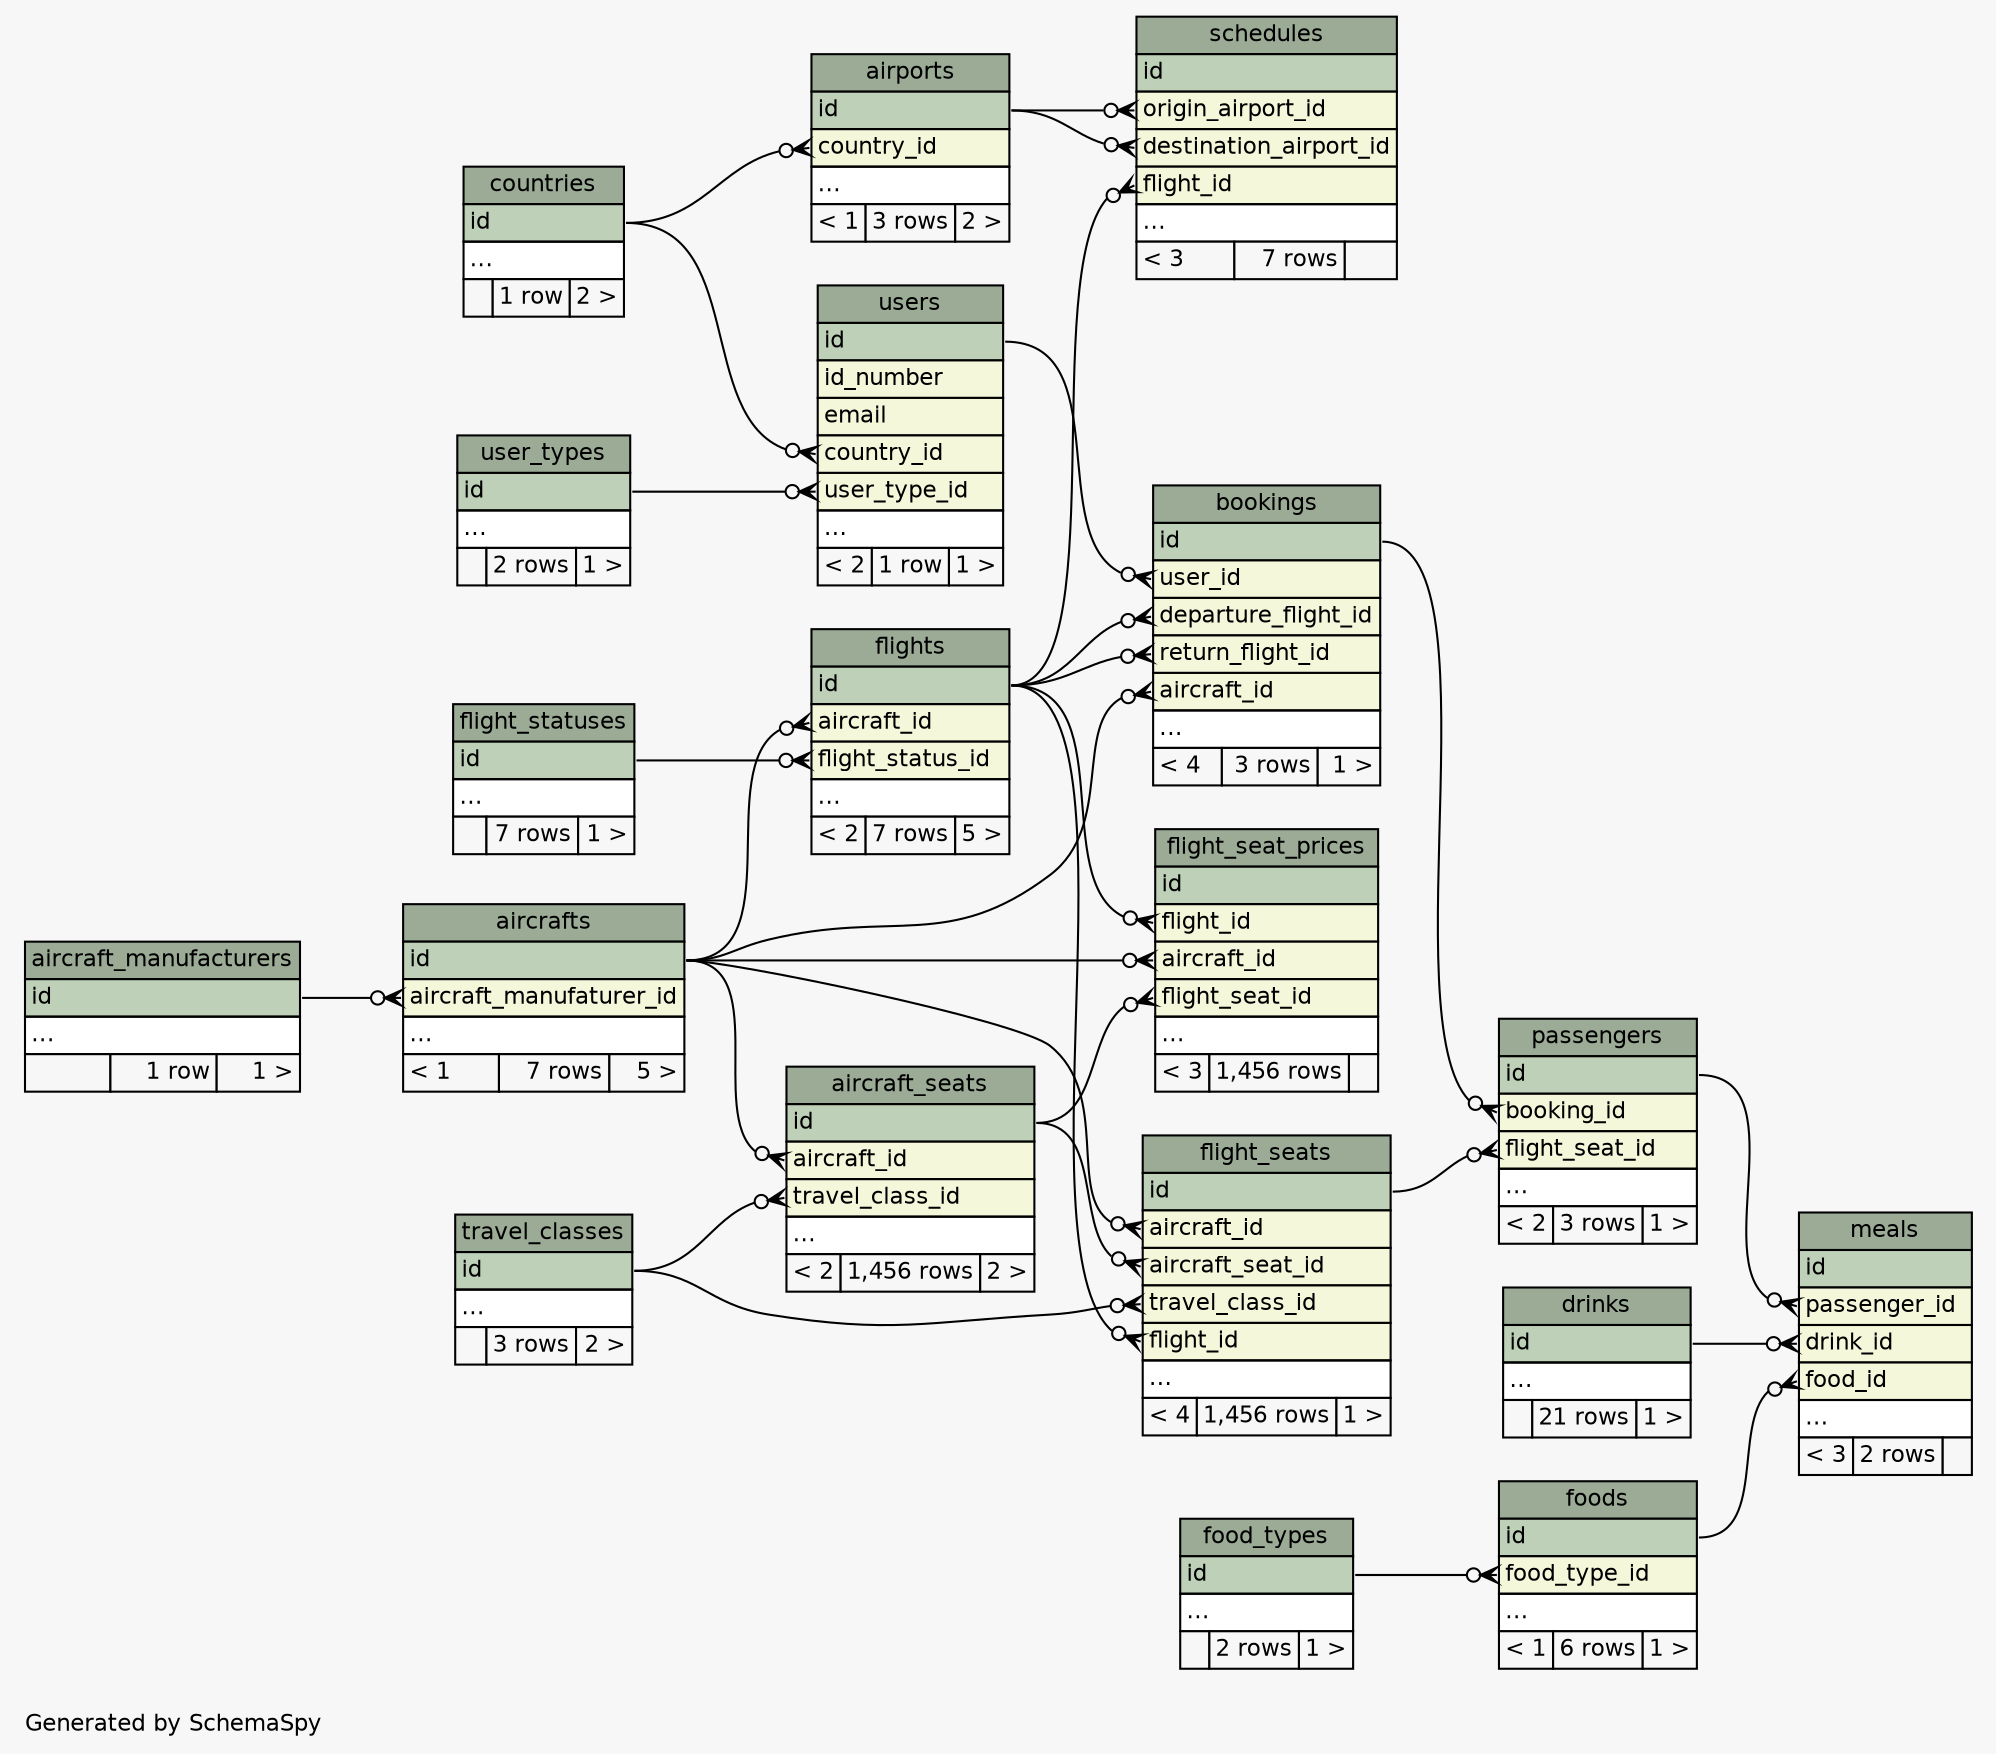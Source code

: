// dot 2.38.0 on Linux 4.8.0-49-generic
// SchemaSpy rev 590
digraph "compactRelationshipsDiagram" {
  graph [
    rankdir="RL"
    bgcolor="#f7f7f7"
    label="\nGenerated by SchemaSpy"
    labeljust="l"
    nodesep="0.18"
    ranksep="0.46"
    fontname="Helvetica"
    fontsize="11"
  ];
  node [
    fontname="Helvetica"
    fontsize="11"
    shape="plaintext"
  ];
  edge [
    arrowsize="0.8"
  ];
  "aircraft_manufacturers" [
    label=<
    <TABLE BORDER="0" CELLBORDER="1" CELLSPACING="0" BGCOLOR="#ffffff">
      <TR><TD COLSPAN="3" BGCOLOR="#9bab96" ALIGN="CENTER">aircraft_manufacturers</TD></TR>
      <TR><TD PORT="id" COLSPAN="3" BGCOLOR="#bed1b8" ALIGN="LEFT">id</TD></TR>
      <TR><TD PORT="elipses" COLSPAN="3" ALIGN="LEFT">...</TD></TR>
      <TR><TD ALIGN="LEFT" BGCOLOR="#f7f7f7">  </TD><TD ALIGN="RIGHT" BGCOLOR="#f7f7f7">1 row</TD><TD ALIGN="RIGHT" BGCOLOR="#f7f7f7">1 &gt;</TD></TR>
    </TABLE>>
    URL="tables/aircraft_manufacturers.html"
    tooltip="aircraft_manufacturers"
  ];
  "aircraft_seats" [
    label=<
    <TABLE BORDER="0" CELLBORDER="1" CELLSPACING="0" BGCOLOR="#ffffff">
      <TR><TD COLSPAN="3" BGCOLOR="#9bab96" ALIGN="CENTER">aircraft_seats</TD></TR>
      <TR><TD PORT="id" COLSPAN="3" BGCOLOR="#bed1b8" ALIGN="LEFT">id</TD></TR>
      <TR><TD PORT="aircraft_id" COLSPAN="3" BGCOLOR="#f4f7da" ALIGN="LEFT">aircraft_id</TD></TR>
      <TR><TD PORT="travel_class_id" COLSPAN="3" BGCOLOR="#f4f7da" ALIGN="LEFT">travel_class_id</TD></TR>
      <TR><TD PORT="elipses" COLSPAN="3" ALIGN="LEFT">...</TD></TR>
      <TR><TD ALIGN="LEFT" BGCOLOR="#f7f7f7">&lt; 2</TD><TD ALIGN="RIGHT" BGCOLOR="#f7f7f7">1,456 rows</TD><TD ALIGN="RIGHT" BGCOLOR="#f7f7f7">2 &gt;</TD></TR>
    </TABLE>>
    URL="tables/aircraft_seats.html"
    tooltip="aircraft_seats"
  ];
  "aircrafts" [
    label=<
    <TABLE BORDER="0" CELLBORDER="1" CELLSPACING="0" BGCOLOR="#ffffff">
      <TR><TD COLSPAN="3" BGCOLOR="#9bab96" ALIGN="CENTER">aircrafts</TD></TR>
      <TR><TD PORT="id" COLSPAN="3" BGCOLOR="#bed1b8" ALIGN="LEFT">id</TD></TR>
      <TR><TD PORT="aircraft_manufaturer_id" COLSPAN="3" BGCOLOR="#f4f7da" ALIGN="LEFT">aircraft_manufaturer_id</TD></TR>
      <TR><TD PORT="elipses" COLSPAN="3" ALIGN="LEFT">...</TD></TR>
      <TR><TD ALIGN="LEFT" BGCOLOR="#f7f7f7">&lt; 1</TD><TD ALIGN="RIGHT" BGCOLOR="#f7f7f7">7 rows</TD><TD ALIGN="RIGHT" BGCOLOR="#f7f7f7">5 &gt;</TD></TR>
    </TABLE>>
    URL="tables/aircrafts.html"
    tooltip="aircrafts"
  ];
  "airports" [
    label=<
    <TABLE BORDER="0" CELLBORDER="1" CELLSPACING="0" BGCOLOR="#ffffff">
      <TR><TD COLSPAN="3" BGCOLOR="#9bab96" ALIGN="CENTER">airports</TD></TR>
      <TR><TD PORT="id" COLSPAN="3" BGCOLOR="#bed1b8" ALIGN="LEFT">id</TD></TR>
      <TR><TD PORT="country_id" COLSPAN="3" BGCOLOR="#f4f7da" ALIGN="LEFT">country_id</TD></TR>
      <TR><TD PORT="elipses" COLSPAN="3" ALIGN="LEFT">...</TD></TR>
      <TR><TD ALIGN="LEFT" BGCOLOR="#f7f7f7">&lt; 1</TD><TD ALIGN="RIGHT" BGCOLOR="#f7f7f7">3 rows</TD><TD ALIGN="RIGHT" BGCOLOR="#f7f7f7">2 &gt;</TD></TR>
    </TABLE>>
    URL="tables/airports.html"
    tooltip="airports"
  ];
  "bookings" [
    label=<
    <TABLE BORDER="0" CELLBORDER="1" CELLSPACING="0" BGCOLOR="#ffffff">
      <TR><TD COLSPAN="3" BGCOLOR="#9bab96" ALIGN="CENTER">bookings</TD></TR>
      <TR><TD PORT="id" COLSPAN="3" BGCOLOR="#bed1b8" ALIGN="LEFT">id</TD></TR>
      <TR><TD PORT="user_id" COLSPAN="3" BGCOLOR="#f4f7da" ALIGN="LEFT">user_id</TD></TR>
      <TR><TD PORT="departure_flight_id" COLSPAN="3" BGCOLOR="#f4f7da" ALIGN="LEFT">departure_flight_id</TD></TR>
      <TR><TD PORT="return_flight_id" COLSPAN="3" BGCOLOR="#f4f7da" ALIGN="LEFT">return_flight_id</TD></TR>
      <TR><TD PORT="aircraft_id" COLSPAN="3" BGCOLOR="#f4f7da" ALIGN="LEFT">aircraft_id</TD></TR>
      <TR><TD PORT="elipses" COLSPAN="3" ALIGN="LEFT">...</TD></TR>
      <TR><TD ALIGN="LEFT" BGCOLOR="#f7f7f7">&lt; 4</TD><TD ALIGN="RIGHT" BGCOLOR="#f7f7f7">3 rows</TD><TD ALIGN="RIGHT" BGCOLOR="#f7f7f7">1 &gt;</TD></TR>
    </TABLE>>
    URL="tables/bookings.html"
    tooltip="bookings"
  ];
  "countries" [
    label=<
    <TABLE BORDER="0" CELLBORDER="1" CELLSPACING="0" BGCOLOR="#ffffff">
      <TR><TD COLSPAN="3" BGCOLOR="#9bab96" ALIGN="CENTER">countries</TD></TR>
      <TR><TD PORT="id" COLSPAN="3" BGCOLOR="#bed1b8" ALIGN="LEFT">id</TD></TR>
      <TR><TD PORT="elipses" COLSPAN="3" ALIGN="LEFT">...</TD></TR>
      <TR><TD ALIGN="LEFT" BGCOLOR="#f7f7f7">  </TD><TD ALIGN="RIGHT" BGCOLOR="#f7f7f7">1 row</TD><TD ALIGN="RIGHT" BGCOLOR="#f7f7f7">2 &gt;</TD></TR>
    </TABLE>>
    URL="tables/countries.html"
    tooltip="countries"
  ];
  "drinks" [
    label=<
    <TABLE BORDER="0" CELLBORDER="1" CELLSPACING="0" BGCOLOR="#ffffff">
      <TR><TD COLSPAN="3" BGCOLOR="#9bab96" ALIGN="CENTER">drinks</TD></TR>
      <TR><TD PORT="id" COLSPAN="3" BGCOLOR="#bed1b8" ALIGN="LEFT">id</TD></TR>
      <TR><TD PORT="elipses" COLSPAN="3" ALIGN="LEFT">...</TD></TR>
      <TR><TD ALIGN="LEFT" BGCOLOR="#f7f7f7">  </TD><TD ALIGN="RIGHT" BGCOLOR="#f7f7f7">21 rows</TD><TD ALIGN="RIGHT" BGCOLOR="#f7f7f7">1 &gt;</TD></TR>
    </TABLE>>
    URL="tables/drinks.html"
    tooltip="drinks"
  ];
  "flight_seat_prices" [
    label=<
    <TABLE BORDER="0" CELLBORDER="1" CELLSPACING="0" BGCOLOR="#ffffff">
      <TR><TD COLSPAN="3" BGCOLOR="#9bab96" ALIGN="CENTER">flight_seat_prices</TD></TR>
      <TR><TD PORT="id" COLSPAN="3" BGCOLOR="#bed1b8" ALIGN="LEFT">id</TD></TR>
      <TR><TD PORT="flight_id" COLSPAN="3" BGCOLOR="#f4f7da" ALIGN="LEFT">flight_id</TD></TR>
      <TR><TD PORT="aircraft_id" COLSPAN="3" BGCOLOR="#f4f7da" ALIGN="LEFT">aircraft_id</TD></TR>
      <TR><TD PORT="flight_seat_id" COLSPAN="3" BGCOLOR="#f4f7da" ALIGN="LEFT">flight_seat_id</TD></TR>
      <TR><TD PORT="elipses" COLSPAN="3" ALIGN="LEFT">...</TD></TR>
      <TR><TD ALIGN="LEFT" BGCOLOR="#f7f7f7">&lt; 3</TD><TD ALIGN="RIGHT" BGCOLOR="#f7f7f7">1,456 rows</TD><TD ALIGN="RIGHT" BGCOLOR="#f7f7f7">  </TD></TR>
    </TABLE>>
    URL="tables/flight_seat_prices.html"
    tooltip="flight_seat_prices"
  ];
  "flight_seats" [
    label=<
    <TABLE BORDER="0" CELLBORDER="1" CELLSPACING="0" BGCOLOR="#ffffff">
      <TR><TD COLSPAN="3" BGCOLOR="#9bab96" ALIGN="CENTER">flight_seats</TD></TR>
      <TR><TD PORT="id" COLSPAN="3" BGCOLOR="#bed1b8" ALIGN="LEFT">id</TD></TR>
      <TR><TD PORT="aircraft_id" COLSPAN="3" BGCOLOR="#f4f7da" ALIGN="LEFT">aircraft_id</TD></TR>
      <TR><TD PORT="aircraft_seat_id" COLSPAN="3" BGCOLOR="#f4f7da" ALIGN="LEFT">aircraft_seat_id</TD></TR>
      <TR><TD PORT="travel_class_id" COLSPAN="3" BGCOLOR="#f4f7da" ALIGN="LEFT">travel_class_id</TD></TR>
      <TR><TD PORT="flight_id" COLSPAN="3" BGCOLOR="#f4f7da" ALIGN="LEFT">flight_id</TD></TR>
      <TR><TD PORT="elipses" COLSPAN="3" ALIGN="LEFT">...</TD></TR>
      <TR><TD ALIGN="LEFT" BGCOLOR="#f7f7f7">&lt; 4</TD><TD ALIGN="RIGHT" BGCOLOR="#f7f7f7">1,456 rows</TD><TD ALIGN="RIGHT" BGCOLOR="#f7f7f7">1 &gt;</TD></TR>
    </TABLE>>
    URL="tables/flight_seats.html"
    tooltip="flight_seats"
  ];
  "flight_statuses" [
    label=<
    <TABLE BORDER="0" CELLBORDER="1" CELLSPACING="0" BGCOLOR="#ffffff">
      <TR><TD COLSPAN="3" BGCOLOR="#9bab96" ALIGN="CENTER">flight_statuses</TD></TR>
      <TR><TD PORT="id" COLSPAN="3" BGCOLOR="#bed1b8" ALIGN="LEFT">id</TD></TR>
      <TR><TD PORT="elipses" COLSPAN="3" ALIGN="LEFT">...</TD></TR>
      <TR><TD ALIGN="LEFT" BGCOLOR="#f7f7f7">  </TD><TD ALIGN="RIGHT" BGCOLOR="#f7f7f7">7 rows</TD><TD ALIGN="RIGHT" BGCOLOR="#f7f7f7">1 &gt;</TD></TR>
    </TABLE>>
    URL="tables/flight_statuses.html"
    tooltip="flight_statuses"
  ];
  "flights" [
    label=<
    <TABLE BORDER="0" CELLBORDER="1" CELLSPACING="0" BGCOLOR="#ffffff">
      <TR><TD COLSPAN="3" BGCOLOR="#9bab96" ALIGN="CENTER">flights</TD></TR>
      <TR><TD PORT="id" COLSPAN="3" BGCOLOR="#bed1b8" ALIGN="LEFT">id</TD></TR>
      <TR><TD PORT="aircraft_id" COLSPAN="3" BGCOLOR="#f4f7da" ALIGN="LEFT">aircraft_id</TD></TR>
      <TR><TD PORT="flight_status_id" COLSPAN="3" BGCOLOR="#f4f7da" ALIGN="LEFT">flight_status_id</TD></TR>
      <TR><TD PORT="elipses" COLSPAN="3" ALIGN="LEFT">...</TD></TR>
      <TR><TD ALIGN="LEFT" BGCOLOR="#f7f7f7">&lt; 2</TD><TD ALIGN="RIGHT" BGCOLOR="#f7f7f7">7 rows</TD><TD ALIGN="RIGHT" BGCOLOR="#f7f7f7">5 &gt;</TD></TR>
    </TABLE>>
    URL="tables/flights.html"
    tooltip="flights"
  ];
  "food_types" [
    label=<
    <TABLE BORDER="0" CELLBORDER="1" CELLSPACING="0" BGCOLOR="#ffffff">
      <TR><TD COLSPAN="3" BGCOLOR="#9bab96" ALIGN="CENTER">food_types</TD></TR>
      <TR><TD PORT="id" COLSPAN="3" BGCOLOR="#bed1b8" ALIGN="LEFT">id</TD></TR>
      <TR><TD PORT="elipses" COLSPAN="3" ALIGN="LEFT">...</TD></TR>
      <TR><TD ALIGN="LEFT" BGCOLOR="#f7f7f7">  </TD><TD ALIGN="RIGHT" BGCOLOR="#f7f7f7">2 rows</TD><TD ALIGN="RIGHT" BGCOLOR="#f7f7f7">1 &gt;</TD></TR>
    </TABLE>>
    URL="tables/food_types.html"
    tooltip="food_types"
  ];
  "foods" [
    label=<
    <TABLE BORDER="0" CELLBORDER="1" CELLSPACING="0" BGCOLOR="#ffffff">
      <TR><TD COLSPAN="3" BGCOLOR="#9bab96" ALIGN="CENTER">foods</TD></TR>
      <TR><TD PORT="id" COLSPAN="3" BGCOLOR="#bed1b8" ALIGN="LEFT">id</TD></TR>
      <TR><TD PORT="food_type_id" COLSPAN="3" BGCOLOR="#f4f7da" ALIGN="LEFT">food_type_id</TD></TR>
      <TR><TD PORT="elipses" COLSPAN="3" ALIGN="LEFT">...</TD></TR>
      <TR><TD ALIGN="LEFT" BGCOLOR="#f7f7f7">&lt; 1</TD><TD ALIGN="RIGHT" BGCOLOR="#f7f7f7">6 rows</TD><TD ALIGN="RIGHT" BGCOLOR="#f7f7f7">1 &gt;</TD></TR>
    </TABLE>>
    URL="tables/foods.html"
    tooltip="foods"
  ];
  "meals" [
    label=<
    <TABLE BORDER="0" CELLBORDER="1" CELLSPACING="0" BGCOLOR="#ffffff">
      <TR><TD COLSPAN="3" BGCOLOR="#9bab96" ALIGN="CENTER">meals</TD></TR>
      <TR><TD PORT="id" COLSPAN="3" BGCOLOR="#bed1b8" ALIGN="LEFT">id</TD></TR>
      <TR><TD PORT="passenger_id" COLSPAN="3" BGCOLOR="#f4f7da" ALIGN="LEFT">passenger_id</TD></TR>
      <TR><TD PORT="drink_id" COLSPAN="3" BGCOLOR="#f4f7da" ALIGN="LEFT">drink_id</TD></TR>
      <TR><TD PORT="food_id" COLSPAN="3" BGCOLOR="#f4f7da" ALIGN="LEFT">food_id</TD></TR>
      <TR><TD PORT="elipses" COLSPAN="3" ALIGN="LEFT">...</TD></TR>
      <TR><TD ALIGN="LEFT" BGCOLOR="#f7f7f7">&lt; 3</TD><TD ALIGN="RIGHT" BGCOLOR="#f7f7f7">2 rows</TD><TD ALIGN="RIGHT" BGCOLOR="#f7f7f7">  </TD></TR>
    </TABLE>>
    URL="tables/meals.html"
    tooltip="meals"
  ];
  "passengers" [
    label=<
    <TABLE BORDER="0" CELLBORDER="1" CELLSPACING="0" BGCOLOR="#ffffff">
      <TR><TD COLSPAN="3" BGCOLOR="#9bab96" ALIGN="CENTER">passengers</TD></TR>
      <TR><TD PORT="id" COLSPAN="3" BGCOLOR="#bed1b8" ALIGN="LEFT">id</TD></TR>
      <TR><TD PORT="booking_id" COLSPAN="3" BGCOLOR="#f4f7da" ALIGN="LEFT">booking_id</TD></TR>
      <TR><TD PORT="flight_seat_id" COLSPAN="3" BGCOLOR="#f4f7da" ALIGN="LEFT">flight_seat_id</TD></TR>
      <TR><TD PORT="elipses" COLSPAN="3" ALIGN="LEFT">...</TD></TR>
      <TR><TD ALIGN="LEFT" BGCOLOR="#f7f7f7">&lt; 2</TD><TD ALIGN="RIGHT" BGCOLOR="#f7f7f7">3 rows</TD><TD ALIGN="RIGHT" BGCOLOR="#f7f7f7">1 &gt;</TD></TR>
    </TABLE>>
    URL="tables/passengers.html"
    tooltip="passengers"
  ];
  "schedules" [
    label=<
    <TABLE BORDER="0" CELLBORDER="1" CELLSPACING="0" BGCOLOR="#ffffff">
      <TR><TD COLSPAN="3" BGCOLOR="#9bab96" ALIGN="CENTER">schedules</TD></TR>
      <TR><TD PORT="id" COLSPAN="3" BGCOLOR="#bed1b8" ALIGN="LEFT">id</TD></TR>
      <TR><TD PORT="origin_airport_id" COLSPAN="3" BGCOLOR="#f4f7da" ALIGN="LEFT">origin_airport_id</TD></TR>
      <TR><TD PORT="destination_airport_id" COLSPAN="3" BGCOLOR="#f4f7da" ALIGN="LEFT">destination_airport_id</TD></TR>
      <TR><TD PORT="flight_id" COLSPAN="3" BGCOLOR="#f4f7da" ALIGN="LEFT">flight_id</TD></TR>
      <TR><TD PORT="elipses" COLSPAN="3" ALIGN="LEFT">...</TD></TR>
      <TR><TD ALIGN="LEFT" BGCOLOR="#f7f7f7">&lt; 3</TD><TD ALIGN="RIGHT" BGCOLOR="#f7f7f7">7 rows</TD><TD ALIGN="RIGHT" BGCOLOR="#f7f7f7">  </TD></TR>
    </TABLE>>
    URL="tables/schedules.html"
    tooltip="schedules"
  ];
  "travel_classes" [
    label=<
    <TABLE BORDER="0" CELLBORDER="1" CELLSPACING="0" BGCOLOR="#ffffff">
      <TR><TD COLSPAN="3" BGCOLOR="#9bab96" ALIGN="CENTER">travel_classes</TD></TR>
      <TR><TD PORT="id" COLSPAN="3" BGCOLOR="#bed1b8" ALIGN="LEFT">id</TD></TR>
      <TR><TD PORT="elipses" COLSPAN="3" ALIGN="LEFT">...</TD></TR>
      <TR><TD ALIGN="LEFT" BGCOLOR="#f7f7f7">  </TD><TD ALIGN="RIGHT" BGCOLOR="#f7f7f7">3 rows</TD><TD ALIGN="RIGHT" BGCOLOR="#f7f7f7">2 &gt;</TD></TR>
    </TABLE>>
    URL="tables/travel_classes.html"
    tooltip="travel_classes"
  ];
  "user_types" [
    label=<
    <TABLE BORDER="0" CELLBORDER="1" CELLSPACING="0" BGCOLOR="#ffffff">
      <TR><TD COLSPAN="3" BGCOLOR="#9bab96" ALIGN="CENTER">user_types</TD></TR>
      <TR><TD PORT="id" COLSPAN="3" BGCOLOR="#bed1b8" ALIGN="LEFT">id</TD></TR>
      <TR><TD PORT="elipses" COLSPAN="3" ALIGN="LEFT">...</TD></TR>
      <TR><TD ALIGN="LEFT" BGCOLOR="#f7f7f7">  </TD><TD ALIGN="RIGHT" BGCOLOR="#f7f7f7">2 rows</TD><TD ALIGN="RIGHT" BGCOLOR="#f7f7f7">1 &gt;</TD></TR>
    </TABLE>>
    URL="tables/user_types.html"
    tooltip="user_types"
  ];
  "users" [
    label=<
    <TABLE BORDER="0" CELLBORDER="1" CELLSPACING="0" BGCOLOR="#ffffff">
      <TR><TD COLSPAN="3" BGCOLOR="#9bab96" ALIGN="CENTER">users</TD></TR>
      <TR><TD PORT="id" COLSPAN="3" BGCOLOR="#bed1b8" ALIGN="LEFT">id</TD></TR>
      <TR><TD PORT="id_number" COLSPAN="3" BGCOLOR="#f4f7da" ALIGN="LEFT">id_number</TD></TR>
      <TR><TD PORT="email" COLSPAN="3" BGCOLOR="#f4f7da" ALIGN="LEFT">email</TD></TR>
      <TR><TD PORT="country_id" COLSPAN="3" BGCOLOR="#f4f7da" ALIGN="LEFT">country_id</TD></TR>
      <TR><TD PORT="user_type_id" COLSPAN="3" BGCOLOR="#f4f7da" ALIGN="LEFT">user_type_id</TD></TR>
      <TR><TD PORT="elipses" COLSPAN="3" ALIGN="LEFT">...</TD></TR>
      <TR><TD ALIGN="LEFT" BGCOLOR="#f7f7f7">&lt; 2</TD><TD ALIGN="RIGHT" BGCOLOR="#f7f7f7">1 row</TD><TD ALIGN="RIGHT" BGCOLOR="#f7f7f7">1 &gt;</TD></TR>
    </TABLE>>
    URL="tables/users.html"
    tooltip="users"
  ];
  "aircraft_seats":"aircraft_id":w -> "aircrafts":"id":e [arrowhead=none dir=back arrowtail=crowodot];
  "aircraft_seats":"travel_class_id":w -> "travel_classes":"id":e [arrowhead=none dir=back arrowtail=crowodot];
  "aircrafts":"aircraft_manufaturer_id":w -> "aircraft_manufacturers":"id":e [arrowhead=none dir=back arrowtail=crowodot];
  "airports":"country_id":w -> "countries":"id":e [arrowhead=none dir=back arrowtail=crowodot];
  "bookings":"aircraft_id":w -> "aircrafts":"id":e [arrowhead=none dir=back arrowtail=crowodot];
  "bookings":"departure_flight_id":w -> "flights":"id":e [arrowhead=none dir=back arrowtail=crowodot];
  "bookings":"return_flight_id":w -> "flights":"id":e [arrowhead=none dir=back arrowtail=crowodot];
  "bookings":"user_id":w -> "users":"id":e [arrowhead=none dir=back arrowtail=crowodot];
  "flight_seat_prices":"aircraft_id":w -> "aircrafts":"id":e [arrowhead=none dir=back arrowtail=crowodot];
  "flight_seat_prices":"flight_id":w -> "flights":"id":e [arrowhead=none dir=back arrowtail=crowodot];
  "flight_seat_prices":"flight_seat_id":w -> "aircraft_seats":"id":e [arrowhead=none dir=back arrowtail=crowodot];
  "flight_seats":"aircraft_id":w -> "aircrafts":"id":e [arrowhead=none dir=back arrowtail=crowodot];
  "flight_seats":"aircraft_seat_id":w -> "aircraft_seats":"id":e [arrowhead=none dir=back arrowtail=crowodot];
  "flight_seats":"flight_id":w -> "flights":"id":e [arrowhead=none dir=back arrowtail=crowodot];
  "flight_seats":"travel_class_id":w -> "travel_classes":"id":e [arrowhead=none dir=back arrowtail=crowodot];
  "flights":"aircraft_id":w -> "aircrafts":"id":e [arrowhead=none dir=back arrowtail=crowodot];
  "flights":"flight_status_id":w -> "flight_statuses":"id":e [arrowhead=none dir=back arrowtail=crowodot];
  "foods":"food_type_id":w -> "food_types":"id":e [arrowhead=none dir=back arrowtail=crowodot];
  "meals":"drink_id":w -> "drinks":"id":e [arrowhead=none dir=back arrowtail=crowodot];
  "meals":"food_id":w -> "foods":"id":e [arrowhead=none dir=back arrowtail=crowodot];
  "meals":"passenger_id":w -> "passengers":"id":e [arrowhead=none dir=back arrowtail=crowodot];
  "passengers":"booking_id":w -> "bookings":"id":e [arrowhead=none dir=back arrowtail=crowodot];
  "passengers":"flight_seat_id":w -> "flight_seats":"id":e [arrowhead=none dir=back arrowtail=crowodot];
  "schedules":"destination_airport_id":w -> "airports":"id":e [arrowhead=none dir=back arrowtail=crowodot];
  "schedules":"flight_id":w -> "flights":"id":e [arrowhead=none dir=back arrowtail=crowodot];
  "schedules":"origin_airport_id":w -> "airports":"id":e [arrowhead=none dir=back arrowtail=crowodot];
  "users":"country_id":w -> "countries":"id":e [arrowhead=none dir=back arrowtail=crowodot];
  "users":"user_type_id":w -> "user_types":"id":e [arrowhead=none dir=back arrowtail=crowodot];
}
